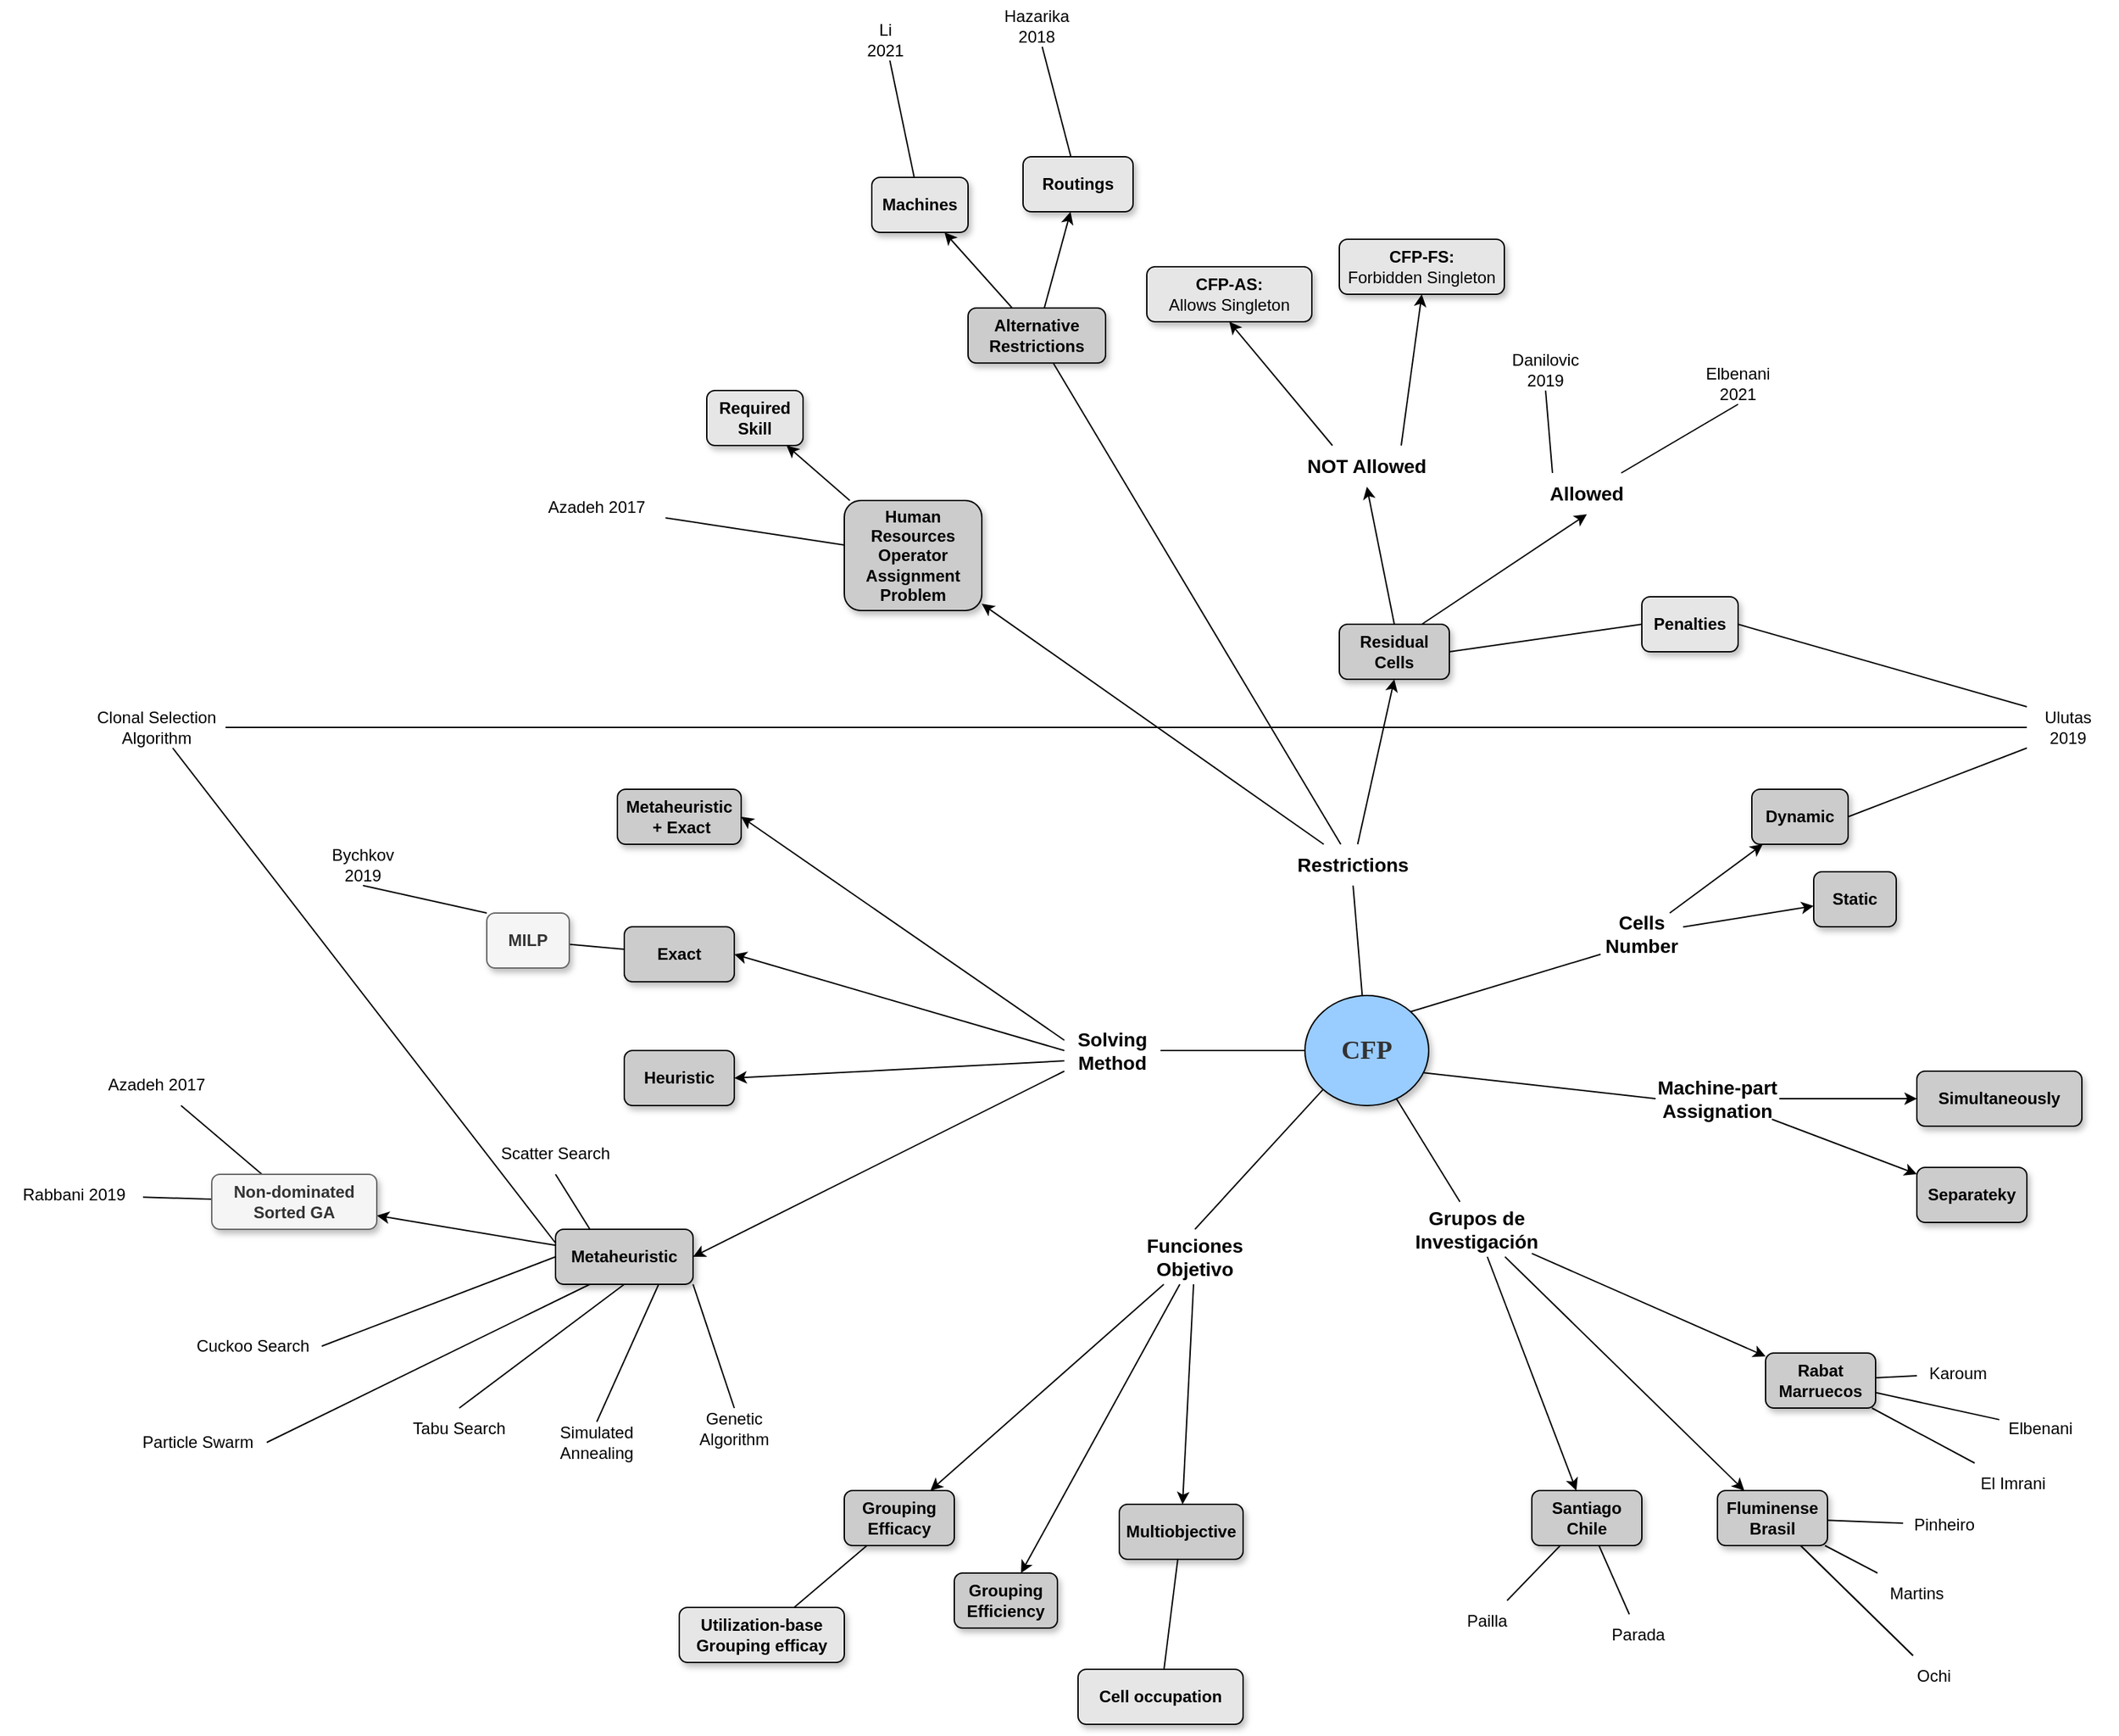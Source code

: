 <mxfile version="15.8.7" type="device"><diagram name="Page-1" id="42789a77-a242-8287-6e28-9cd8cfd52e62"><mxGraphModel dx="2937" dy="2292" grid="1" gridSize="10" guides="1" tooltips="1" connect="1" arrows="1" fold="1" page="1" pageScale="1" pageWidth="1100" pageHeight="850" background="none" math="0" shadow="0"><root><mxCell id="0"/><mxCell id="1" parent="0"/><mxCell id="lyo2UEnFtoifw1udhUzV-2" style="rounded=0;orthogonalLoop=1;jettySize=auto;html=1;fontSize=19;entryX=0.5;entryY=1;entryDx=0;entryDy=0;endArrow=none;endFill=0;" parent="1" source="1ea317790d2ca983-1" target="lyo2UEnFtoifw1udhUzV-1" edge="1"><mxGeometry relative="1" as="geometry"><mxPoint x="360" y="70.0" as="targetPoint"/></mxGeometry></mxCell><mxCell id="lyo2UEnFtoifw1udhUzV-54" style="edgeStyle=none;rounded=0;orthogonalLoop=1;jettySize=auto;html=1;exitX=0;exitY=0.5;exitDx=0;exitDy=0;entryX=1;entryY=0.5;entryDx=0;entryDy=0;fontSize=12;endArrow=none;endFill=0;" parent="1" source="1ea317790d2ca983-1" target="lyo2UEnFtoifw1udhUzV-53" edge="1"><mxGeometry relative="1" as="geometry"/></mxCell><mxCell id="lyo2UEnFtoifw1udhUzV-73" style="edgeStyle=none;rounded=0;orthogonalLoop=1;jettySize=auto;html=1;exitX=0;exitY=1;exitDx=0;exitDy=0;fontSize=12;fontColor=#B3B3B3;endArrow=none;endFill=0;entryX=0.5;entryY=0;entryDx=0;entryDy=0;" parent="1" source="1ea317790d2ca983-1" target="lyo2UEnFtoifw1udhUzV-72" edge="1"><mxGeometry relative="1" as="geometry"><mxPoint x="500" y="300" as="targetPoint"/></mxGeometry></mxCell><mxCell id="3LKa2eDlDvPihm2wHYZS-9" value="" style="edgeStyle=none;rounded=0;orthogonalLoop=1;jettySize=auto;html=1;endArrow=none;endFill=0;" edge="1" parent="1" source="1ea317790d2ca983-1" target="gINwcayY8dIbF-aVUFmy-1"><mxGeometry relative="1" as="geometry"/></mxCell><mxCell id="1ea317790d2ca983-1" value="CFP" style="ellipse;whiteSpace=wrap;html=1;rounded=0;shadow=1;comic=0;labelBackgroundColor=none;strokeWidth=1;fontFamily=Verdana;fontSize=19;align=center;fontStyle=1;fillColor=#99CCFF;fontColor=#333333;strokeColor=#000000;" parent="1" vertex="1"><mxGeometry x="425" y="170" width="90" height="80" as="geometry"/></mxCell><mxCell id="lyo2UEnFtoifw1udhUzV-4" style="edgeStyle=none;rounded=0;orthogonalLoop=1;jettySize=auto;html=1;entryX=0.5;entryY=1;entryDx=0;entryDy=0;fontSize=14;exitX=0.75;exitY=0;exitDx=0;exitDy=0;" parent="1" source="lyo2UEnFtoifw1udhUzV-44" target="lyo2UEnFtoifw1udhUzV-9" edge="1"><mxGeometry relative="1" as="geometry"><mxPoint x="490" y="-35" as="targetPoint"/></mxGeometry></mxCell><mxCell id="lyo2UEnFtoifw1udhUzV-15" style="edgeStyle=none;rounded=0;orthogonalLoop=1;jettySize=auto;html=1;fontSize=12;endArrow=classic;endFill=1;entryX=0.5;entryY=1;entryDx=0;entryDy=0;" parent="1" source="lyo2UEnFtoifw1udhUzV-1" target="lyo2UEnFtoifw1udhUzV-16" edge="1"><mxGeometry relative="1" as="geometry"><mxPoint x="685" y="-30" as="targetPoint"/></mxGeometry></mxCell><mxCell id="3LKa2eDlDvPihm2wHYZS-10" value="" style="edgeStyle=none;rounded=0;orthogonalLoop=1;jettySize=auto;html=1;endArrow=none;endFill=0;" edge="1" parent="1" source="lyo2UEnFtoifw1udhUzV-1" target="lyo2UEnFtoifw1udhUzV-18"><mxGeometry relative="1" as="geometry"/></mxCell><mxCell id="3LKa2eDlDvPihm2wHYZS-21" value="" style="edgeStyle=none;rounded=0;orthogonalLoop=1;jettySize=auto;html=1;endArrow=classic;endFill=1;" edge="1" parent="1" source="lyo2UEnFtoifw1udhUzV-1" target="3LKa2eDlDvPihm2wHYZS-20"><mxGeometry relative="1" as="geometry"/></mxCell><mxCell id="lyo2UEnFtoifw1udhUzV-1" value="Restrictions" style="text;html=1;strokeColor=none;fillColor=none;align=center;verticalAlign=middle;whiteSpace=wrap;rounded=0;shadow=1;fontSize=14;fontStyle=1" parent="1" vertex="1"><mxGeometry x="420" y="60" width="80" height="30" as="geometry"/></mxCell><mxCell id="lyo2UEnFtoifw1udhUzV-9" value="&lt;b&gt;CFP-FS:&lt;br&gt;&lt;/b&gt;Forbidden Singleton" style="rounded=1;whiteSpace=wrap;html=1;shadow=1;fontSize=12;strokeColor=#000000;strokeWidth=1;fillColor=#E6E6E6;gradientColor=none;" parent="1" vertex="1"><mxGeometry x="450" y="-380" width="120" height="40" as="geometry"/></mxCell><mxCell id="lyo2UEnFtoifw1udhUzV-11" value="&lt;b&gt;CFP-AS:&lt;br&gt;&lt;/b&gt;Allows Singleton" style="rounded=1;whiteSpace=wrap;html=1;shadow=1;fontSize=12;strokeColor=#000000;strokeWidth=1;fillColor=#E6E6E6;gradientColor=none;" parent="1" vertex="1"><mxGeometry x="310" y="-360" width="120" height="40" as="geometry"/></mxCell><mxCell id="lyo2UEnFtoifw1udhUzV-13" style="edgeStyle=none;rounded=0;orthogonalLoop=1;jettySize=auto;html=1;entryX=0.5;entryY=1;entryDx=0;entryDy=0;fontSize=14;exitX=0.25;exitY=0;exitDx=0;exitDy=0;" parent="1" source="lyo2UEnFtoifw1udhUzV-44" target="lyo2UEnFtoifw1udhUzV-11" edge="1"><mxGeometry relative="1" as="geometry"><mxPoint x="477.609" y="70.0" as="sourcePoint"/><mxPoint x="495" y="-30" as="targetPoint"/></mxGeometry></mxCell><mxCell id="lyo2UEnFtoifw1udhUzV-46" style="edgeStyle=none;rounded=0;orthogonalLoop=1;jettySize=auto;html=1;exitX=0.5;exitY=0;exitDx=0;exitDy=0;entryX=0.5;entryY=1;entryDx=0;entryDy=0;fontSize=12;endArrow=classic;endFill=1;" parent="1" source="lyo2UEnFtoifw1udhUzV-16" target="lyo2UEnFtoifw1udhUzV-44" edge="1"><mxGeometry relative="1" as="geometry"/></mxCell><mxCell id="lyo2UEnFtoifw1udhUzV-48" style="edgeStyle=none;rounded=0;orthogonalLoop=1;jettySize=auto;html=1;exitX=0.75;exitY=0;exitDx=0;exitDy=0;entryX=0.5;entryY=1;entryDx=0;entryDy=0;fontSize=12;endArrow=classic;endFill=1;" parent="1" source="lyo2UEnFtoifw1udhUzV-16" target="lyo2UEnFtoifw1udhUzV-47" edge="1"><mxGeometry relative="1" as="geometry"/></mxCell><mxCell id="lyo2UEnFtoifw1udhUzV-115" style="edgeStyle=none;rounded=0;orthogonalLoop=1;jettySize=auto;html=1;exitX=1;exitY=0.5;exitDx=0;exitDy=0;entryX=0;entryY=0.5;entryDx=0;entryDy=0;fontSize=12;fontColor=#B3B3B3;endArrow=none;endFill=0;" parent="1" source="lyo2UEnFtoifw1udhUzV-16" target="lyo2UEnFtoifw1udhUzV-114" edge="1"><mxGeometry relative="1" as="geometry"/></mxCell><mxCell id="lyo2UEnFtoifw1udhUzV-16" value="&lt;b&gt;Residual Cells&lt;br&gt;&lt;/b&gt;" style="rounded=1;whiteSpace=wrap;html=1;shadow=1;fontSize=12;strokeColor=#000000;strokeWidth=1;fillColor=#CCCCCC;gradientColor=none;" parent="1" vertex="1"><mxGeometry x="450" y="-100" width="80" height="40" as="geometry"/></mxCell><mxCell id="3LKa2eDlDvPihm2wHYZS-18" value="" style="edgeStyle=none;rounded=0;orthogonalLoop=1;jettySize=auto;html=1;endArrow=classic;endFill=1;" edge="1" parent="1" source="lyo2UEnFtoifw1udhUzV-18" target="lyo2UEnFtoifw1udhUzV-21"><mxGeometry relative="1" as="geometry"/></mxCell><mxCell id="3LKa2eDlDvPihm2wHYZS-19" value="" style="edgeStyle=none;rounded=0;orthogonalLoop=1;jettySize=auto;html=1;endArrow=classic;endFill=1;" edge="1" parent="1" source="lyo2UEnFtoifw1udhUzV-18" target="lyo2UEnFtoifw1udhUzV-22"><mxGeometry relative="1" as="geometry"/></mxCell><mxCell id="lyo2UEnFtoifw1udhUzV-18" value="&lt;b&gt;Alternative&lt;br&gt;Restrictions&lt;br&gt;&lt;/b&gt;" style="rounded=1;whiteSpace=wrap;html=1;shadow=1;fontSize=12;strokeColor=#000000;strokeWidth=1;fillColor=#CCCCCC;gradientColor=none;" parent="1" vertex="1"><mxGeometry x="180" y="-330" width="100" height="40" as="geometry"/></mxCell><mxCell id="3LKa2eDlDvPihm2wHYZS-11" value="" style="edgeStyle=none;rounded=0;orthogonalLoop=1;jettySize=auto;html=1;endArrow=none;endFill=0;" edge="1" parent="1" source="lyo2UEnFtoifw1udhUzV-21" target="lyo2UEnFtoifw1udhUzV-24"><mxGeometry relative="1" as="geometry"/></mxCell><mxCell id="lyo2UEnFtoifw1udhUzV-21" value="&lt;b&gt;Routings&lt;br&gt;&lt;/b&gt;" style="rounded=1;whiteSpace=wrap;html=1;shadow=1;fontSize=12;strokeColor=#000000;strokeWidth=1;fillColor=#E6E6E6;gradientColor=none;" parent="1" vertex="1"><mxGeometry x="220" y="-440" width="80" height="40" as="geometry"/></mxCell><mxCell id="3LKa2eDlDvPihm2wHYZS-14" value="" style="edgeStyle=none;rounded=0;orthogonalLoop=1;jettySize=auto;html=1;endArrow=none;endFill=0;" edge="1" parent="1" source="lyo2UEnFtoifw1udhUzV-22" target="lyo2UEnFtoifw1udhUzV-23"><mxGeometry relative="1" as="geometry"/></mxCell><mxCell id="lyo2UEnFtoifw1udhUzV-22" value="&lt;b&gt;Machines&lt;br&gt;&lt;/b&gt;" style="rounded=1;whiteSpace=wrap;html=1;shadow=1;fontSize=12;strokeColor=#000000;strokeWidth=1;fillColor=#E6E6E6;gradientColor=none;" parent="1" vertex="1"><mxGeometry x="110" y="-425" width="70" height="40" as="geometry"/></mxCell><mxCell id="lyo2UEnFtoifw1udhUzV-23" value="Li&lt;br&gt;2021" style="text;html=1;strokeColor=none;fillColor=none;align=center;verticalAlign=middle;whiteSpace=wrap;rounded=0;shadow=1;fontSize=12;" parent="1" vertex="1"><mxGeometry x="90" y="-540" width="60" height="30" as="geometry"/></mxCell><mxCell id="lyo2UEnFtoifw1udhUzV-24" value="Hazarika 2018" style="text;html=1;strokeColor=none;fillColor=none;align=center;verticalAlign=middle;whiteSpace=wrap;rounded=0;shadow=1;fontSize=12;" parent="1" vertex="1"><mxGeometry x="200" y="-550" width="60" height="30" as="geometry"/></mxCell><mxCell id="lyo2UEnFtoifw1udhUzV-30" style="edgeStyle=none;rounded=0;orthogonalLoop=1;jettySize=auto;html=1;exitX=0.25;exitY=0;exitDx=0;exitDy=0;entryX=0.5;entryY=1;entryDx=0;entryDy=0;fontSize=12;endArrow=none;endFill=0;" parent="1" source="lyo2UEnFtoifw1udhUzV-47" target="lyo2UEnFtoifw1udhUzV-31" edge="1"><mxGeometry relative="1" as="geometry"><mxPoint x="680" y="-90" as="sourcePoint"/></mxGeometry></mxCell><mxCell id="lyo2UEnFtoifw1udhUzV-31" value="Danilovic 2019" style="text;html=1;strokeColor=none;fillColor=none;align=center;verticalAlign=middle;whiteSpace=wrap;rounded=0;shadow=1;fontSize=12;" parent="1" vertex="1"><mxGeometry x="570" y="-300" width="60" height="30" as="geometry"/></mxCell><mxCell id="lyo2UEnFtoifw1udhUzV-32" style="edgeStyle=none;rounded=0;orthogonalLoop=1;jettySize=auto;html=1;exitX=0.75;exitY=0;exitDx=0;exitDy=0;entryX=0.5;entryY=1;entryDx=0;entryDy=0;fontSize=12;endArrow=none;endFill=0;" parent="1" source="lyo2UEnFtoifw1udhUzV-47" target="lyo2UEnFtoifw1udhUzV-33" edge="1"><mxGeometry relative="1" as="geometry"><mxPoint x="740" y="-70" as="sourcePoint"/></mxGeometry></mxCell><mxCell id="lyo2UEnFtoifw1udhUzV-33" value="Elbenani 2021" style="text;html=1;strokeColor=none;fillColor=none;align=center;verticalAlign=middle;whiteSpace=wrap;rounded=0;shadow=1;fontSize=12;" parent="1" vertex="1"><mxGeometry x="710" y="-290" width="60" height="30" as="geometry"/></mxCell><mxCell id="lyo2UEnFtoifw1udhUzV-34" style="rounded=0;orthogonalLoop=1;jettySize=auto;html=1;fontSize=19;entryX=0;entryY=1;entryDx=0;entryDy=0;endArrow=none;endFill=0;exitX=1;exitY=0;exitDx=0;exitDy=0;" parent="1" source="1ea317790d2ca983-1" target="lyo2UEnFtoifw1udhUzV-35" edge="1"><mxGeometry relative="1" as="geometry"><mxPoint x="530" y="130.0" as="targetPoint"/><mxPoint x="640" y="230" as="sourcePoint"/></mxGeometry></mxCell><mxCell id="gINwcayY8dIbF-aVUFmy-26" value="" style="edgeStyle=none;rounded=0;orthogonalLoop=1;jettySize=auto;html=1;endArrow=classic;endFill=1;" parent="1" source="lyo2UEnFtoifw1udhUzV-35" target="lyo2UEnFtoifw1udhUzV-37" edge="1"><mxGeometry relative="1" as="geometry"/></mxCell><mxCell id="gINwcayY8dIbF-aVUFmy-27" value="" style="edgeStyle=none;rounded=0;orthogonalLoop=1;jettySize=auto;html=1;endArrow=classic;endFill=1;" parent="1" source="lyo2UEnFtoifw1udhUzV-35" target="lyo2UEnFtoifw1udhUzV-36" edge="1"><mxGeometry relative="1" as="geometry"/></mxCell><mxCell id="lyo2UEnFtoifw1udhUzV-35" value="Cells Number" style="text;html=1;strokeColor=none;fillColor=none;align=center;verticalAlign=middle;whiteSpace=wrap;rounded=0;shadow=1;fontSize=14;fontStyle=1" parent="1" vertex="1"><mxGeometry x="640" y="110" width="60" height="30" as="geometry"/></mxCell><mxCell id="lyo2UEnFtoifw1udhUzV-36" value="&lt;b&gt;Static&lt;br&gt;&lt;/b&gt;" style="rounded=1;whiteSpace=wrap;html=1;shadow=1;fontSize=12;strokeColor=#000000;strokeWidth=1;fillColor=#CCCCCC;gradientColor=none;" parent="1" vertex="1"><mxGeometry x="795" y="80" width="60" height="40" as="geometry"/></mxCell><mxCell id="lyo2UEnFtoifw1udhUzV-37" value="&lt;b&gt;Dynamic&lt;br&gt;&lt;/b&gt;" style="rounded=1;whiteSpace=wrap;html=1;shadow=1;fontSize=12;strokeColor=#000000;strokeWidth=1;fillColor=#CCCCCC;gradientColor=none;" parent="1" vertex="1"><mxGeometry x="750" y="20" width="70" height="40" as="geometry"/></mxCell><mxCell id="lyo2UEnFtoifw1udhUzV-41" style="edgeStyle=none;rounded=0;orthogonalLoop=1;jettySize=auto;html=1;exitX=1;exitY=0.5;exitDx=0;exitDy=0;entryX=0;entryY=1;entryDx=0;entryDy=0;fontSize=12;endArrow=none;endFill=0;" parent="1" source="lyo2UEnFtoifw1udhUzV-37" target="lyo2UEnFtoifw1udhUzV-42" edge="1"><mxGeometry relative="1" as="geometry"><mxPoint x="960" y="130" as="sourcePoint"/></mxGeometry></mxCell><mxCell id="lyo2UEnFtoifw1udhUzV-42" value="Ulutas&lt;br&gt;2019" style="text;html=1;strokeColor=none;fillColor=none;align=center;verticalAlign=middle;whiteSpace=wrap;rounded=0;shadow=1;fontSize=12;" parent="1" vertex="1"><mxGeometry x="950" y="-40" width="60" height="30" as="geometry"/></mxCell><mxCell id="lyo2UEnFtoifw1udhUzV-44" value="NOT Allowed" style="text;html=1;strokeColor=none;fillColor=none;align=center;verticalAlign=middle;whiteSpace=wrap;rounded=0;shadow=1;fontSize=14;fontStyle=1" parent="1" vertex="1"><mxGeometry x="420" y="-230" width="100" height="30" as="geometry"/></mxCell><mxCell id="lyo2UEnFtoifw1udhUzV-47" value="Allowed" style="text;html=1;strokeColor=none;fillColor=none;align=center;verticalAlign=middle;whiteSpace=wrap;rounded=0;shadow=1;fontSize=14;fontStyle=1" parent="1" vertex="1"><mxGeometry x="580" y="-210" width="100" height="30" as="geometry"/></mxCell><mxCell id="lyo2UEnFtoifw1udhUzV-51" style="edgeStyle=none;rounded=0;orthogonalLoop=1;jettySize=auto;html=1;exitX=0.5;exitY=0;exitDx=0;exitDy=0;fontSize=12;endArrow=classic;endFill=1;" parent="1" source="lyo2UEnFtoifw1udhUzV-47" target="lyo2UEnFtoifw1udhUzV-47" edge="1"><mxGeometry relative="1" as="geometry"/></mxCell><mxCell id="lyo2UEnFtoifw1udhUzV-52" style="edgeStyle=none;rounded=0;orthogonalLoop=1;jettySize=auto;html=1;exitX=0.5;exitY=1;exitDx=0;exitDy=0;fontSize=12;endArrow=classic;endFill=1;" parent="1" source="lyo2UEnFtoifw1udhUzV-47" target="lyo2UEnFtoifw1udhUzV-47" edge="1"><mxGeometry relative="1" as="geometry"/></mxCell><mxCell id="lyo2UEnFtoifw1udhUzV-59" style="edgeStyle=none;rounded=0;orthogonalLoop=1;jettySize=auto;html=1;exitX=0;exitY=0.25;exitDx=0;exitDy=0;entryX=1;entryY=0.5;entryDx=0;entryDy=0;fontSize=12;fontColor=#B3B3B3;endArrow=classic;endFill=1;" parent="1" source="lyo2UEnFtoifw1udhUzV-53" target="lyo2UEnFtoifw1udhUzV-55" edge="1"><mxGeometry relative="1" as="geometry"/></mxCell><mxCell id="lyo2UEnFtoifw1udhUzV-60" style="edgeStyle=none;rounded=0;orthogonalLoop=1;jettySize=auto;html=1;exitX=0;exitY=0.5;exitDx=0;exitDy=0;entryX=1;entryY=0.5;entryDx=0;entryDy=0;fontSize=12;fontColor=#B3B3B3;endArrow=classic;endFill=1;" parent="1" source="lyo2UEnFtoifw1udhUzV-53" target="lyo2UEnFtoifw1udhUzV-56" edge="1"><mxGeometry relative="1" as="geometry"/></mxCell><mxCell id="lyo2UEnFtoifw1udhUzV-61" style="edgeStyle=none;rounded=0;orthogonalLoop=1;jettySize=auto;html=1;exitX=0;exitY=0.75;exitDx=0;exitDy=0;entryX=1;entryY=0.5;entryDx=0;entryDy=0;fontSize=12;fontColor=#B3B3B3;endArrow=classic;endFill=1;" parent="1" source="lyo2UEnFtoifw1udhUzV-53" target="lyo2UEnFtoifw1udhUzV-57" edge="1"><mxGeometry relative="1" as="geometry"/></mxCell><mxCell id="lyo2UEnFtoifw1udhUzV-62" style="edgeStyle=none;rounded=0;orthogonalLoop=1;jettySize=auto;html=1;exitX=0;exitY=1;exitDx=0;exitDy=0;entryX=1;entryY=0.5;entryDx=0;entryDy=0;fontSize=12;fontColor=#B3B3B3;endArrow=classic;endFill=1;" parent="1" source="lyo2UEnFtoifw1udhUzV-53" target="lyo2UEnFtoifw1udhUzV-58" edge="1"><mxGeometry relative="1" as="geometry"/></mxCell><mxCell id="lyo2UEnFtoifw1udhUzV-53" value="Solving&lt;br&gt;Method" style="text;html=1;strokeColor=none;fillColor=none;align=center;verticalAlign=middle;whiteSpace=wrap;rounded=0;shadow=1;fontSize=14;fontStyle=1" parent="1" vertex="1"><mxGeometry x="250" y="195" width="70" height="30" as="geometry"/></mxCell><mxCell id="lyo2UEnFtoifw1udhUzV-55" value="&lt;b&gt;Metaheuristic&lt;br&gt;&amp;nbsp;+ Exact&lt;br&gt;&lt;/b&gt;" style="rounded=1;whiteSpace=wrap;html=1;shadow=1;fontSize=12;strokeColor=#000000;strokeWidth=1;fillColor=#CCCCCC;gradientColor=none;" parent="1" vertex="1"><mxGeometry x="-75" y="20" width="90" height="40" as="geometry"/></mxCell><mxCell id="lyo2UEnFtoifw1udhUzV-111" value="" style="edgeStyle=none;rounded=0;orthogonalLoop=1;jettySize=auto;html=1;fontSize=12;fontColor=#B3B3B3;endArrow=none;endFill=0;" parent="1" source="lyo2UEnFtoifw1udhUzV-56" target="lyo2UEnFtoifw1udhUzV-110" edge="1"><mxGeometry relative="1" as="geometry"/></mxCell><mxCell id="lyo2UEnFtoifw1udhUzV-56" value="&lt;b&gt;Exact&lt;br&gt;&lt;/b&gt;" style="rounded=1;whiteSpace=wrap;html=1;shadow=1;fontSize=12;strokeColor=#000000;strokeWidth=1;fillColor=#CCCCCC;gradientColor=none;" parent="1" vertex="1"><mxGeometry x="-70" y="120" width="80" height="40" as="geometry"/></mxCell><mxCell id="lyo2UEnFtoifw1udhUzV-57" value="&lt;b&gt;Heuristic&lt;br&gt;&lt;/b&gt;" style="rounded=1;whiteSpace=wrap;html=1;shadow=1;fontSize=12;strokeColor=#000000;strokeWidth=1;fillColor=#CCCCCC;gradientColor=none;" parent="1" vertex="1"><mxGeometry x="-70" y="210" width="80" height="40" as="geometry"/></mxCell><mxCell id="lyo2UEnFtoifw1udhUzV-71" style="edgeStyle=none;rounded=0;orthogonalLoop=1;jettySize=auto;html=1;exitX=0;exitY=0.25;exitDx=0;exitDy=0;fontSize=12;fontColor=#B3B3B3;endArrow=none;endFill=0;" parent="1" source="lyo2UEnFtoifw1udhUzV-58" target="lyo2UEnFtoifw1udhUzV-69" edge="1"><mxGeometry relative="1" as="geometry"/></mxCell><mxCell id="lyo2UEnFtoifw1udhUzV-74" style="edgeStyle=none;rounded=0;orthogonalLoop=1;jettySize=auto;html=1;exitX=0;exitY=0.5;exitDx=0;exitDy=0;entryX=1;entryY=0.5;entryDx=0;entryDy=0;fontSize=12;fontColor=#B3B3B3;endArrow=none;endFill=0;" parent="1" source="lyo2UEnFtoifw1udhUzV-58" target="lyo2UEnFtoifw1udhUzV-70" edge="1"><mxGeometry relative="1" as="geometry"/></mxCell><mxCell id="lyo2UEnFtoifw1udhUzV-97" style="edgeStyle=none;rounded=0;orthogonalLoop=1;jettySize=auto;html=1;exitX=0.25;exitY=1;exitDx=0;exitDy=0;entryX=1;entryY=0.5;entryDx=0;entryDy=0;fontSize=12;fontColor=#B3B3B3;endArrow=none;endFill=0;" parent="1" source="lyo2UEnFtoifw1udhUzV-58" target="lyo2UEnFtoifw1udhUzV-96" edge="1"><mxGeometry relative="1" as="geometry"/></mxCell><mxCell id="lyo2UEnFtoifw1udhUzV-98" style="edgeStyle=none;rounded=0;orthogonalLoop=1;jettySize=auto;html=1;exitX=0.5;exitY=1;exitDx=0;exitDy=0;fontSize=12;fontColor=#B3B3B3;endArrow=none;endFill=0;entryX=0.5;entryY=0;entryDx=0;entryDy=0;" parent="1" source="lyo2UEnFtoifw1udhUzV-58" target="lyo2UEnFtoifw1udhUzV-101" edge="1"><mxGeometry relative="1" as="geometry"><mxPoint x="-150" y="460" as="targetPoint"/></mxGeometry></mxCell><mxCell id="lyo2UEnFtoifw1udhUzV-99" style="edgeStyle=none;rounded=0;orthogonalLoop=1;jettySize=auto;html=1;exitX=0.75;exitY=1;exitDx=0;exitDy=0;fontSize=12;fontColor=#B3B3B3;endArrow=none;endFill=0;entryX=0.5;entryY=0;entryDx=0;entryDy=0;" parent="1" source="lyo2UEnFtoifw1udhUzV-58" target="lyo2UEnFtoifw1udhUzV-102" edge="1"><mxGeometry relative="1" as="geometry"><mxPoint x="-50" y="460" as="targetPoint"/></mxGeometry></mxCell><mxCell id="lyo2UEnFtoifw1udhUzV-100" style="edgeStyle=none;rounded=0;orthogonalLoop=1;jettySize=auto;html=1;exitX=1;exitY=1;exitDx=0;exitDy=0;fontSize=12;fontColor=#B3B3B3;endArrow=none;endFill=0;entryX=0.5;entryY=0;entryDx=0;entryDy=0;" parent="1" source="lyo2UEnFtoifw1udhUzV-58" target="lyo2UEnFtoifw1udhUzV-103" edge="1"><mxGeometry relative="1" as="geometry"><mxPoint x="30" y="450" as="targetPoint"/></mxGeometry></mxCell><mxCell id="lyo2UEnFtoifw1udhUzV-105" style="edgeStyle=none;rounded=0;orthogonalLoop=1;jettySize=auto;html=1;exitX=0.25;exitY=0;exitDx=0;exitDy=0;entryX=0.5;entryY=1;entryDx=0;entryDy=0;fontSize=12;fontColor=#B3B3B3;endArrow=none;endFill=0;" parent="1" source="lyo2UEnFtoifw1udhUzV-58" target="lyo2UEnFtoifw1udhUzV-104" edge="1"><mxGeometry relative="1" as="geometry"/></mxCell><mxCell id="3LKa2eDlDvPihm2wHYZS-2" value="" style="rounded=0;orthogonalLoop=1;jettySize=auto;html=1;" edge="1" parent="1" source="lyo2UEnFtoifw1udhUzV-58" target="3LKa2eDlDvPihm2wHYZS-1"><mxGeometry relative="1" as="geometry"/></mxCell><mxCell id="lyo2UEnFtoifw1udhUzV-58" value="&lt;b&gt;Metaheuristic&lt;br&gt;&lt;/b&gt;" style="rounded=1;whiteSpace=wrap;html=1;shadow=1;fontSize=12;strokeColor=#000000;strokeWidth=1;fillColor=#CCCCCC;gradientColor=none;" parent="1" vertex="1"><mxGeometry x="-120" y="340" width="100" height="40" as="geometry"/></mxCell><mxCell id="lyo2UEnFtoifw1udhUzV-117" style="edgeStyle=none;rounded=0;orthogonalLoop=1;jettySize=auto;html=1;exitX=1;exitY=0.5;exitDx=0;exitDy=0;entryX=0;entryY=0.5;entryDx=0;entryDy=0;fontSize=12;fontColor=#B3B3B3;endArrow=none;endFill=0;" parent="1" source="lyo2UEnFtoifw1udhUzV-69" target="lyo2UEnFtoifw1udhUzV-42" edge="1"><mxGeometry relative="1" as="geometry"/></mxCell><mxCell id="lyo2UEnFtoifw1udhUzV-69" value="Clonal Selection Algorithm" style="text;html=1;strokeColor=none;fillColor=none;align=center;verticalAlign=middle;whiteSpace=wrap;rounded=0;shadow=1;fontSize=12;" parent="1" vertex="1"><mxGeometry x="-460" y="-40" width="100" height="30" as="geometry"/></mxCell><mxCell id="lyo2UEnFtoifw1udhUzV-70" value="Cuckoo Search" style="text;html=1;strokeColor=none;fillColor=none;align=center;verticalAlign=middle;whiteSpace=wrap;rounded=0;shadow=1;fontSize=12;" parent="1" vertex="1"><mxGeometry x="-390" y="410" width="100" height="30" as="geometry"/></mxCell><mxCell id="gINwcayY8dIbF-aVUFmy-29" value="" style="edgeStyle=none;rounded=0;orthogonalLoop=1;jettySize=auto;html=1;endArrow=classic;endFill=1;" parent="1" source="lyo2UEnFtoifw1udhUzV-72" target="lyo2UEnFtoifw1udhUzV-75" edge="1"><mxGeometry relative="1" as="geometry"/></mxCell><mxCell id="gINwcayY8dIbF-aVUFmy-30" value="" style="edgeStyle=none;rounded=0;orthogonalLoop=1;jettySize=auto;html=1;endArrow=classic;endFill=1;" parent="1" source="lyo2UEnFtoifw1udhUzV-72" target="lyo2UEnFtoifw1udhUzV-77" edge="1"><mxGeometry relative="1" as="geometry"/></mxCell><mxCell id="gINwcayY8dIbF-aVUFmy-31" value="" style="edgeStyle=none;rounded=0;orthogonalLoop=1;jettySize=auto;html=1;endArrow=classic;endFill=1;" parent="1" source="lyo2UEnFtoifw1udhUzV-72" target="lyo2UEnFtoifw1udhUzV-78" edge="1"><mxGeometry relative="1" as="geometry"/></mxCell><mxCell id="lyo2UEnFtoifw1udhUzV-72" value="Funciones&lt;br&gt;Objetivo" style="text;html=1;strokeColor=none;fillColor=none;align=center;verticalAlign=middle;whiteSpace=wrap;rounded=0;shadow=1;fontSize=14;fontStyle=1" parent="1" vertex="1"><mxGeometry x="310" y="340" width="70" height="40" as="geometry"/></mxCell><mxCell id="gINwcayY8dIbF-aVUFmy-21" value="" style="edgeStyle=none;rounded=0;orthogonalLoop=1;jettySize=auto;html=1;endArrow=none;endFill=0;" parent="1" source="lyo2UEnFtoifw1udhUzV-75" target="lyo2UEnFtoifw1udhUzV-86" edge="1"><mxGeometry relative="1" as="geometry"/></mxCell><mxCell id="lyo2UEnFtoifw1udhUzV-75" value="&lt;b&gt;Multiobjective&lt;br&gt;&lt;/b&gt;" style="rounded=1;whiteSpace=wrap;html=1;shadow=1;fontSize=12;strokeColor=#000000;strokeWidth=1;fillColor=#CCCCCC;gradientColor=none;" parent="1" vertex="1"><mxGeometry x="290" y="540" width="90" height="40" as="geometry"/></mxCell><mxCell id="lyo2UEnFtoifw1udhUzV-76" value="&lt;b&gt;Utilization-base&lt;br&gt;Grouping efficay&lt;br&gt;&lt;/b&gt;" style="rounded=1;whiteSpace=wrap;html=1;shadow=1;fontSize=12;strokeColor=#000000;strokeWidth=1;fillColor=#E6E6E6;gradientColor=none;" parent="1" vertex="1"><mxGeometry x="-30" y="615" width="120" height="40" as="geometry"/></mxCell><mxCell id="lyo2UEnFtoifw1udhUzV-77" value="&lt;b&gt;Grouping&lt;br&gt;Efficiency&lt;br&gt;&lt;/b&gt;" style="rounded=1;whiteSpace=wrap;html=1;shadow=1;fontSize=12;strokeColor=#000000;strokeWidth=1;fillColor=#CCCCCC;gradientColor=none;" parent="1" vertex="1"><mxGeometry x="170" y="590" width="75" height="40" as="geometry"/></mxCell><mxCell id="gINwcayY8dIbF-aVUFmy-22" value="" style="edgeStyle=none;rounded=0;orthogonalLoop=1;jettySize=auto;html=1;endArrow=none;endFill=0;" parent="1" source="lyo2UEnFtoifw1udhUzV-78" target="lyo2UEnFtoifw1udhUzV-76" edge="1"><mxGeometry relative="1" as="geometry"/></mxCell><mxCell id="lyo2UEnFtoifw1udhUzV-78" value="&lt;b&gt;Grouping&lt;br&gt;Efficacy&lt;br&gt;&lt;/b&gt;" style="rounded=1;whiteSpace=wrap;html=1;shadow=1;fontSize=12;strokeColor=#000000;strokeWidth=1;fillColor=#CCCCCC;gradientColor=none;" parent="1" vertex="1"><mxGeometry x="90" y="530" width="80" height="40" as="geometry"/></mxCell><mxCell id="lyo2UEnFtoifw1udhUzV-79" style="edgeStyle=none;rounded=0;orthogonalLoop=1;jettySize=auto;html=1;exitX=0.5;exitY=1;exitDx=0;exitDy=0;entryX=0.25;entryY=1;entryDx=0;entryDy=0;fontSize=12;fontColor=#B3B3B3;endArrow=none;endFill=0;" parent="1" source="lyo2UEnFtoifw1udhUzV-77" target="lyo2UEnFtoifw1udhUzV-77" edge="1"><mxGeometry relative="1" as="geometry"/></mxCell><mxCell id="lyo2UEnFtoifw1udhUzV-80" style="edgeStyle=none;rounded=0;orthogonalLoop=1;jettySize=auto;html=1;exitX=0.5;exitY=1;exitDx=0;exitDy=0;fontSize=12;fontColor=#B3B3B3;endArrow=none;endFill=0;" parent="1" source="lyo2UEnFtoifw1udhUzV-78" target="lyo2UEnFtoifw1udhUzV-78" edge="1"><mxGeometry relative="1" as="geometry"/></mxCell><mxCell id="gINwcayY8dIbF-aVUFmy-45" style="edgeStyle=none;rounded=0;orthogonalLoop=1;jettySize=auto;html=1;exitX=0.5;exitY=1;exitDx=0;exitDy=0;endArrow=none;endFill=0;" parent="1" source="lyo2UEnFtoifw1udhUzV-86" edge="1"><mxGeometry relative="1" as="geometry"><mxPoint x="320" y="690" as="targetPoint"/></mxGeometry></mxCell><mxCell id="lyo2UEnFtoifw1udhUzV-86" value="&lt;b&gt;Cell occupation&lt;br&gt;&lt;/b&gt;" style="rounded=1;whiteSpace=wrap;html=1;shadow=1;fontSize=12;strokeColor=#000000;strokeWidth=1;fillColor=#E6E6E6;gradientColor=none;" parent="1" vertex="1"><mxGeometry x="260" y="660" width="120" height="40" as="geometry"/></mxCell><mxCell id="gINwcayY8dIbF-aVUFmy-23" value="" style="edgeStyle=none;rounded=0;orthogonalLoop=1;jettySize=auto;html=1;endArrow=classic;endFill=1;" parent="1" source="lyo2UEnFtoifw1udhUzV-87" target="lyo2UEnFtoifw1udhUzV-89" edge="1"><mxGeometry relative="1" as="geometry"/></mxCell><mxCell id="gINwcayY8dIbF-aVUFmy-24" value="" style="edgeStyle=none;rounded=0;orthogonalLoop=1;jettySize=auto;html=1;endArrow=classic;endFill=1;" parent="1" source="lyo2UEnFtoifw1udhUzV-87" target="lyo2UEnFtoifw1udhUzV-90" edge="1"><mxGeometry relative="1" as="geometry"/></mxCell><mxCell id="lyo2UEnFtoifw1udhUzV-87" value="Machine-part&lt;br&gt;Assignation" style="text;html=1;strokeColor=none;fillColor=none;align=center;verticalAlign=middle;whiteSpace=wrap;rounded=0;shadow=1;fontSize=14;fontStyle=1" parent="1" vertex="1"><mxGeometry x="680" y="230" width="90" height="30" as="geometry"/></mxCell><mxCell id="lyo2UEnFtoifw1udhUzV-88" style="rounded=0;orthogonalLoop=1;jettySize=auto;html=1;fontSize=19;entryX=0;entryY=0.5;entryDx=0;entryDy=0;endArrow=none;endFill=0;exitX=0.956;exitY=0.701;exitDx=0;exitDy=0;exitPerimeter=0;" parent="1" source="1ea317790d2ca983-1" target="lyo2UEnFtoifw1udhUzV-87" edge="1"><mxGeometry relative="1" as="geometry"><mxPoint x="610" y="180" as="targetPoint"/><mxPoint x="525" y="220" as="sourcePoint"/></mxGeometry></mxCell><mxCell id="lyo2UEnFtoifw1udhUzV-89" value="&lt;b&gt;Simultaneously&lt;br&gt;&lt;/b&gt;" style="rounded=1;whiteSpace=wrap;html=1;shadow=1;fontSize=12;strokeColor=#000000;strokeWidth=1;fillColor=#CCCCCC;gradientColor=none;" parent="1" vertex="1"><mxGeometry x="870" y="225" width="120" height="40" as="geometry"/></mxCell><mxCell id="lyo2UEnFtoifw1udhUzV-90" value="&lt;b&gt;Separateky&lt;br&gt;&lt;/b&gt;" style="rounded=1;whiteSpace=wrap;html=1;shadow=1;fontSize=12;strokeColor=#000000;strokeWidth=1;fillColor=#CCCCCC;gradientColor=none;" parent="1" vertex="1"><mxGeometry x="870" y="295" width="80" height="40" as="geometry"/></mxCell><mxCell id="lyo2UEnFtoifw1udhUzV-96" value="Particle Swarm" style="text;html=1;strokeColor=none;fillColor=none;align=center;verticalAlign=middle;whiteSpace=wrap;rounded=0;shadow=1;fontSize=12;" parent="1" vertex="1"><mxGeometry x="-430" y="480" width="100" height="30" as="geometry"/></mxCell><mxCell id="lyo2UEnFtoifw1udhUzV-101" value="Tabu Search" style="text;html=1;strokeColor=none;fillColor=none;align=center;verticalAlign=middle;whiteSpace=wrap;rounded=0;shadow=1;fontSize=12;" parent="1" vertex="1"><mxGeometry x="-240" y="470" width="100" height="30" as="geometry"/></mxCell><mxCell id="lyo2UEnFtoifw1udhUzV-102" value="Simulated&lt;br&gt;Annealing" style="text;html=1;strokeColor=none;fillColor=none;align=center;verticalAlign=middle;whiteSpace=wrap;rounded=0;shadow=1;fontSize=12;" parent="1" vertex="1"><mxGeometry x="-140" y="480" width="100" height="30" as="geometry"/></mxCell><mxCell id="lyo2UEnFtoifw1udhUzV-103" value="Genetic&lt;br&gt;Algorithm" style="text;html=1;strokeColor=none;fillColor=none;align=center;verticalAlign=middle;whiteSpace=wrap;rounded=0;shadow=1;fontSize=12;" parent="1" vertex="1"><mxGeometry x="-40" y="470" width="100" height="30" as="geometry"/></mxCell><mxCell id="lyo2UEnFtoifw1udhUzV-104" value="Scatter Search" style="text;html=1;strokeColor=none;fillColor=none;align=center;verticalAlign=middle;whiteSpace=wrap;rounded=0;shadow=1;fontSize=12;" parent="1" vertex="1"><mxGeometry x="-170" y="270" width="100" height="30" as="geometry"/></mxCell><mxCell id="lyo2UEnFtoifw1udhUzV-110" value="&lt;b&gt;MILP&lt;br&gt;&lt;/b&gt;" style="rounded=1;whiteSpace=wrap;html=1;shadow=1;fontSize=12;strokeColor=#666666;strokeWidth=1;fillColor=#f5f5f5;fontColor=#333333;" parent="1" vertex="1"><mxGeometry x="-170" y="110" width="60" height="40" as="geometry"/></mxCell><mxCell id="lyo2UEnFtoifw1udhUzV-113" style="edgeStyle=none;rounded=0;orthogonalLoop=1;jettySize=auto;html=1;exitX=0.5;exitY=1;exitDx=0;exitDy=0;entryX=0;entryY=0;entryDx=0;entryDy=0;fontSize=12;fontColor=#B3B3B3;endArrow=none;endFill=0;" parent="1" source="lyo2UEnFtoifw1udhUzV-112" target="lyo2UEnFtoifw1udhUzV-110" edge="1"><mxGeometry relative="1" as="geometry"/></mxCell><mxCell id="lyo2UEnFtoifw1udhUzV-112" value="Bychkov&lt;br&gt;2019" style="text;html=1;strokeColor=none;fillColor=none;align=center;verticalAlign=middle;whiteSpace=wrap;rounded=0;shadow=1;fontSize=12;" parent="1" vertex="1"><mxGeometry x="-290" y="60" width="60" height="30" as="geometry"/></mxCell><mxCell id="lyo2UEnFtoifw1udhUzV-116" style="edgeStyle=none;rounded=0;orthogonalLoop=1;jettySize=auto;html=1;exitX=1;exitY=0.5;exitDx=0;exitDy=0;entryX=0;entryY=0;entryDx=0;entryDy=0;fontSize=12;fontColor=#B3B3B3;endArrow=none;endFill=0;" parent="1" source="lyo2UEnFtoifw1udhUzV-114" target="lyo2UEnFtoifw1udhUzV-42" edge="1"><mxGeometry relative="1" as="geometry"/></mxCell><mxCell id="lyo2UEnFtoifw1udhUzV-114" value="&lt;b&gt;Penalties&lt;/b&gt;" style="rounded=1;whiteSpace=wrap;html=1;shadow=1;fontSize=12;strokeColor=#000000;strokeWidth=1;fillColor=#E6E6E6;gradientColor=none;" parent="1" vertex="1"><mxGeometry x="670" y="-120" width="70" height="40" as="geometry"/></mxCell><mxCell id="gINwcayY8dIbF-aVUFmy-5" value="" style="edgeStyle=none;rounded=0;orthogonalLoop=1;jettySize=auto;html=1;" parent="1" source="gINwcayY8dIbF-aVUFmy-1" target="gINwcayY8dIbF-aVUFmy-3" edge="1"><mxGeometry relative="1" as="geometry"/></mxCell><mxCell id="gINwcayY8dIbF-aVUFmy-6" value="" style="edgeStyle=none;rounded=0;orthogonalLoop=1;jettySize=auto;html=1;" parent="1" source="gINwcayY8dIbF-aVUFmy-1" target="gINwcayY8dIbF-aVUFmy-4" edge="1"><mxGeometry relative="1" as="geometry"/></mxCell><mxCell id="gINwcayY8dIbF-aVUFmy-38" value="" style="edgeStyle=none;rounded=0;orthogonalLoop=1;jettySize=auto;html=1;endArrow=classic;endFill=1;" parent="1" source="gINwcayY8dIbF-aVUFmy-1" target="gINwcayY8dIbF-aVUFmy-37" edge="1"><mxGeometry relative="1" as="geometry"/></mxCell><mxCell id="gINwcayY8dIbF-aVUFmy-1" value="Grupos de Investigación" style="text;html=1;strokeColor=none;fillColor=none;align=center;verticalAlign=middle;whiteSpace=wrap;rounded=0;shadow=1;fontSize=14;fontStyle=1" parent="1" vertex="1"><mxGeometry x="510" y="320" width="80" height="40" as="geometry"/></mxCell><mxCell id="gINwcayY8dIbF-aVUFmy-10" value="" style="edgeStyle=none;rounded=0;orthogonalLoop=1;jettySize=auto;html=1;endArrow=none;endFill=0;" parent="1" source="gINwcayY8dIbF-aVUFmy-3" target="gINwcayY8dIbF-aVUFmy-8" edge="1"><mxGeometry relative="1" as="geometry"/></mxCell><mxCell id="gINwcayY8dIbF-aVUFmy-12" value="" style="edgeStyle=none;rounded=0;orthogonalLoop=1;jettySize=auto;html=1;endArrow=none;endFill=0;" parent="1" source="gINwcayY8dIbF-aVUFmy-3" target="gINwcayY8dIbF-aVUFmy-7" edge="1"><mxGeometry relative="1" as="geometry"/></mxCell><mxCell id="gINwcayY8dIbF-aVUFmy-13" value="" style="edgeStyle=none;rounded=0;orthogonalLoop=1;jettySize=auto;html=1;endArrow=none;endFill=0;" parent="1" source="gINwcayY8dIbF-aVUFmy-3" target="gINwcayY8dIbF-aVUFmy-9" edge="1"><mxGeometry relative="1" as="geometry"/></mxCell><mxCell id="gINwcayY8dIbF-aVUFmy-3" value="&lt;b&gt;Rabat&lt;br&gt;Marruecos&lt;br&gt;&lt;/b&gt;" style="rounded=1;whiteSpace=wrap;html=1;shadow=1;fontSize=12;strokeColor=#000000;strokeWidth=1;fillColor=#CCCCCC;gradientColor=none;" parent="1" vertex="1"><mxGeometry x="760" y="430" width="80" height="40" as="geometry"/></mxCell><mxCell id="gINwcayY8dIbF-aVUFmy-18" value="" style="edgeStyle=none;rounded=0;orthogonalLoop=1;jettySize=auto;html=1;endArrow=none;endFill=0;" parent="1" source="gINwcayY8dIbF-aVUFmy-4" target="gINwcayY8dIbF-aVUFmy-17" edge="1"><mxGeometry relative="1" as="geometry"/></mxCell><mxCell id="gINwcayY8dIbF-aVUFmy-20" value="" style="edgeStyle=none;rounded=0;orthogonalLoop=1;jettySize=auto;html=1;endArrow=none;endFill=0;" parent="1" source="gINwcayY8dIbF-aVUFmy-4" target="gINwcayY8dIbF-aVUFmy-19" edge="1"><mxGeometry relative="1" as="geometry"/></mxCell><mxCell id="gINwcayY8dIbF-aVUFmy-34" value="" style="edgeStyle=none;rounded=0;orthogonalLoop=1;jettySize=auto;html=1;endArrow=none;endFill=0;" parent="1" source="gINwcayY8dIbF-aVUFmy-4" target="gINwcayY8dIbF-aVUFmy-33" edge="1"><mxGeometry relative="1" as="geometry"/></mxCell><mxCell id="gINwcayY8dIbF-aVUFmy-35" value="" style="edgeStyle=none;rounded=0;orthogonalLoop=1;jettySize=auto;html=1;endArrow=none;endFill=0;" parent="1" source="gINwcayY8dIbF-aVUFmy-4" target="gINwcayY8dIbF-aVUFmy-33" edge="1"><mxGeometry relative="1" as="geometry"/></mxCell><mxCell id="gINwcayY8dIbF-aVUFmy-4" value="&lt;b&gt;Fluminense&lt;br&gt;Brasil&lt;br&gt;&lt;/b&gt;" style="rounded=1;whiteSpace=wrap;html=1;shadow=1;fontSize=12;strokeColor=#000000;strokeWidth=1;fillColor=#CCCCCC;gradientColor=none;" parent="1" vertex="1"><mxGeometry x="725" y="530" width="80" height="40" as="geometry"/></mxCell><mxCell id="gINwcayY8dIbF-aVUFmy-7" value="Karoum" style="text;html=1;strokeColor=none;fillColor=none;align=center;verticalAlign=middle;whiteSpace=wrap;rounded=0;" parent="1" vertex="1"><mxGeometry x="870" y="430" width="60" height="30" as="geometry"/></mxCell><mxCell id="gINwcayY8dIbF-aVUFmy-8" value="Elbenani" style="text;html=1;strokeColor=none;fillColor=none;align=center;verticalAlign=middle;whiteSpace=wrap;rounded=0;" parent="1" vertex="1"><mxGeometry x="930" y="470" width="60" height="30" as="geometry"/></mxCell><mxCell id="gINwcayY8dIbF-aVUFmy-9" value="El Imrani" style="text;html=1;strokeColor=none;fillColor=none;align=center;verticalAlign=middle;whiteSpace=wrap;rounded=0;" parent="1" vertex="1"><mxGeometry x="910" y="510" width="60" height="30" as="geometry"/></mxCell><mxCell id="gINwcayY8dIbF-aVUFmy-17" value="Pinheiro" style="text;html=1;strokeColor=none;fillColor=none;align=center;verticalAlign=middle;whiteSpace=wrap;rounded=0;" parent="1" vertex="1"><mxGeometry x="860" y="540" width="60" height="30" as="geometry"/></mxCell><mxCell id="gINwcayY8dIbF-aVUFmy-19" value="Martins" style="text;html=1;strokeColor=none;fillColor=none;align=center;verticalAlign=middle;whiteSpace=wrap;rounded=0;" parent="1" vertex="1"><mxGeometry x="840" y="590" width="60" height="30" as="geometry"/></mxCell><mxCell id="gINwcayY8dIbF-aVUFmy-32" value="Pailla" style="text;html=1;strokeColor=none;fillColor=none;align=center;verticalAlign=middle;whiteSpace=wrap;rounded=0;" parent="1" vertex="1"><mxGeometry x="530" y="610" width="55" height="30" as="geometry"/></mxCell><mxCell id="gINwcayY8dIbF-aVUFmy-33" value="Ochi&lt;br&gt;" style="text;html=1;strokeColor=none;fillColor=none;align=center;verticalAlign=middle;whiteSpace=wrap;rounded=0;" parent="1" vertex="1"><mxGeometry x="855" y="650" width="55" height="30" as="geometry"/></mxCell><mxCell id="gINwcayY8dIbF-aVUFmy-39" value="" style="edgeStyle=none;rounded=0;orthogonalLoop=1;jettySize=auto;html=1;endArrow=none;endFill=0;" parent="1" source="gINwcayY8dIbF-aVUFmy-37" target="gINwcayY8dIbF-aVUFmy-32" edge="1"><mxGeometry relative="1" as="geometry"/></mxCell><mxCell id="gINwcayY8dIbF-aVUFmy-41" value="" style="edgeStyle=none;rounded=0;orthogonalLoop=1;jettySize=auto;html=1;endArrow=none;endFill=0;" parent="1" source="gINwcayY8dIbF-aVUFmy-37" target="gINwcayY8dIbF-aVUFmy-40" edge="1"><mxGeometry relative="1" as="geometry"/></mxCell><mxCell id="gINwcayY8dIbF-aVUFmy-37" value="&lt;b&gt;Santiago&lt;br&gt;Chile&lt;br&gt;&lt;/b&gt;" style="rounded=1;whiteSpace=wrap;html=1;shadow=1;fontSize=12;strokeColor=#000000;strokeWidth=1;fillColor=#CCCCCC;gradientColor=none;" parent="1" vertex="1"><mxGeometry x="590" y="530" width="80" height="40" as="geometry"/></mxCell><mxCell id="gINwcayY8dIbF-aVUFmy-40" value="Parada" style="text;html=1;strokeColor=none;fillColor=none;align=center;verticalAlign=middle;whiteSpace=wrap;rounded=0;" parent="1" vertex="1"><mxGeometry x="640" y="620" width="55" height="30" as="geometry"/></mxCell><mxCell id="3LKa2eDlDvPihm2wHYZS-6" value="" style="edgeStyle=none;rounded=0;orthogonalLoop=1;jettySize=auto;html=1;endArrow=none;endFill=0;" edge="1" parent="1" source="3LKa2eDlDvPihm2wHYZS-1" target="3LKa2eDlDvPihm2wHYZS-3"><mxGeometry relative="1" as="geometry"/></mxCell><mxCell id="3LKa2eDlDvPihm2wHYZS-7" value="" style="edgeStyle=none;rounded=0;orthogonalLoop=1;jettySize=auto;html=1;endArrow=none;endFill=0;" edge="1" parent="1" source="3LKa2eDlDvPihm2wHYZS-1" target="3LKa2eDlDvPihm2wHYZS-4"><mxGeometry relative="1" as="geometry"/></mxCell><mxCell id="3LKa2eDlDvPihm2wHYZS-1" value="&lt;b&gt;Non-dominated Sorted GA&lt;br&gt;&lt;/b&gt;" style="rounded=1;whiteSpace=wrap;html=1;shadow=1;fontSize=12;strokeColor=#666666;strokeWidth=1;fillColor=#f5f5f5;fontColor=#333333;" vertex="1" parent="1"><mxGeometry x="-370" y="300" width="120" height="40" as="geometry"/></mxCell><mxCell id="3LKa2eDlDvPihm2wHYZS-3" value="Azadeh 2017" style="text;html=1;strokeColor=none;fillColor=none;align=center;verticalAlign=middle;whiteSpace=wrap;rounded=0;shadow=1;fontSize=12;" vertex="1" parent="1"><mxGeometry x="-460" y="220" width="100" height="30" as="geometry"/></mxCell><mxCell id="3LKa2eDlDvPihm2wHYZS-4" value="Rabbani 2019" style="text;html=1;strokeColor=none;fillColor=none;align=center;verticalAlign=middle;whiteSpace=wrap;rounded=0;shadow=1;fontSize=12;" vertex="1" parent="1"><mxGeometry x="-520" y="300" width="100" height="30" as="geometry"/></mxCell><mxCell id="3LKa2eDlDvPihm2wHYZS-23" value="" style="edgeStyle=none;rounded=0;orthogonalLoop=1;jettySize=auto;html=1;endArrow=none;endFill=0;" edge="1" parent="1" source="3LKa2eDlDvPihm2wHYZS-20" target="3LKa2eDlDvPihm2wHYZS-22"><mxGeometry relative="1" as="geometry"/></mxCell><mxCell id="3LKa2eDlDvPihm2wHYZS-25" value="" style="edgeStyle=none;rounded=0;orthogonalLoop=1;jettySize=auto;html=1;endArrow=classic;endFill=1;" edge="1" parent="1" source="3LKa2eDlDvPihm2wHYZS-20" target="3LKa2eDlDvPihm2wHYZS-24"><mxGeometry relative="1" as="geometry"/></mxCell><mxCell id="3LKa2eDlDvPihm2wHYZS-20" value="&lt;b&gt;Human&lt;br&gt;Resources&lt;br&gt;Operator Assignment&lt;br&gt;Problem&lt;br&gt;&lt;/b&gt;" style="rounded=1;whiteSpace=wrap;html=1;shadow=1;fontSize=12;strokeColor=#000000;strokeWidth=1;fillColor=#CCCCCC;gradientColor=none;" vertex="1" parent="1"><mxGeometry x="90" y="-190" width="100" height="80" as="geometry"/></mxCell><mxCell id="3LKa2eDlDvPihm2wHYZS-22" value="Azadeh 2017" style="text;html=1;strokeColor=none;fillColor=none;align=center;verticalAlign=middle;whiteSpace=wrap;rounded=0;shadow=1;fontSize=12;" vertex="1" parent="1"><mxGeometry x="-140" y="-200" width="100" height="30" as="geometry"/></mxCell><mxCell id="3LKa2eDlDvPihm2wHYZS-24" value="&lt;b&gt;Required&lt;br&gt;Skill&lt;br&gt;&lt;/b&gt;" style="rounded=1;whiteSpace=wrap;html=1;shadow=1;fontSize=12;strokeColor=#000000;strokeWidth=1;fillColor=#E6E6E6;gradientColor=none;" vertex="1" parent="1"><mxGeometry x="-10" y="-270" width="70" height="40" as="geometry"/></mxCell></root></mxGraphModel></diagram></mxfile>